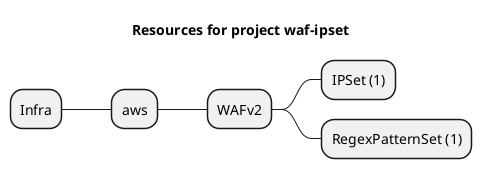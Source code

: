 @startmindmap
title Resources for project waf-ipset
skinparam monochrome true
+ Infra
++ aws
+++ WAFv2
++++ IPSet (1)
++++ RegexPatternSet (1)
@endmindmap